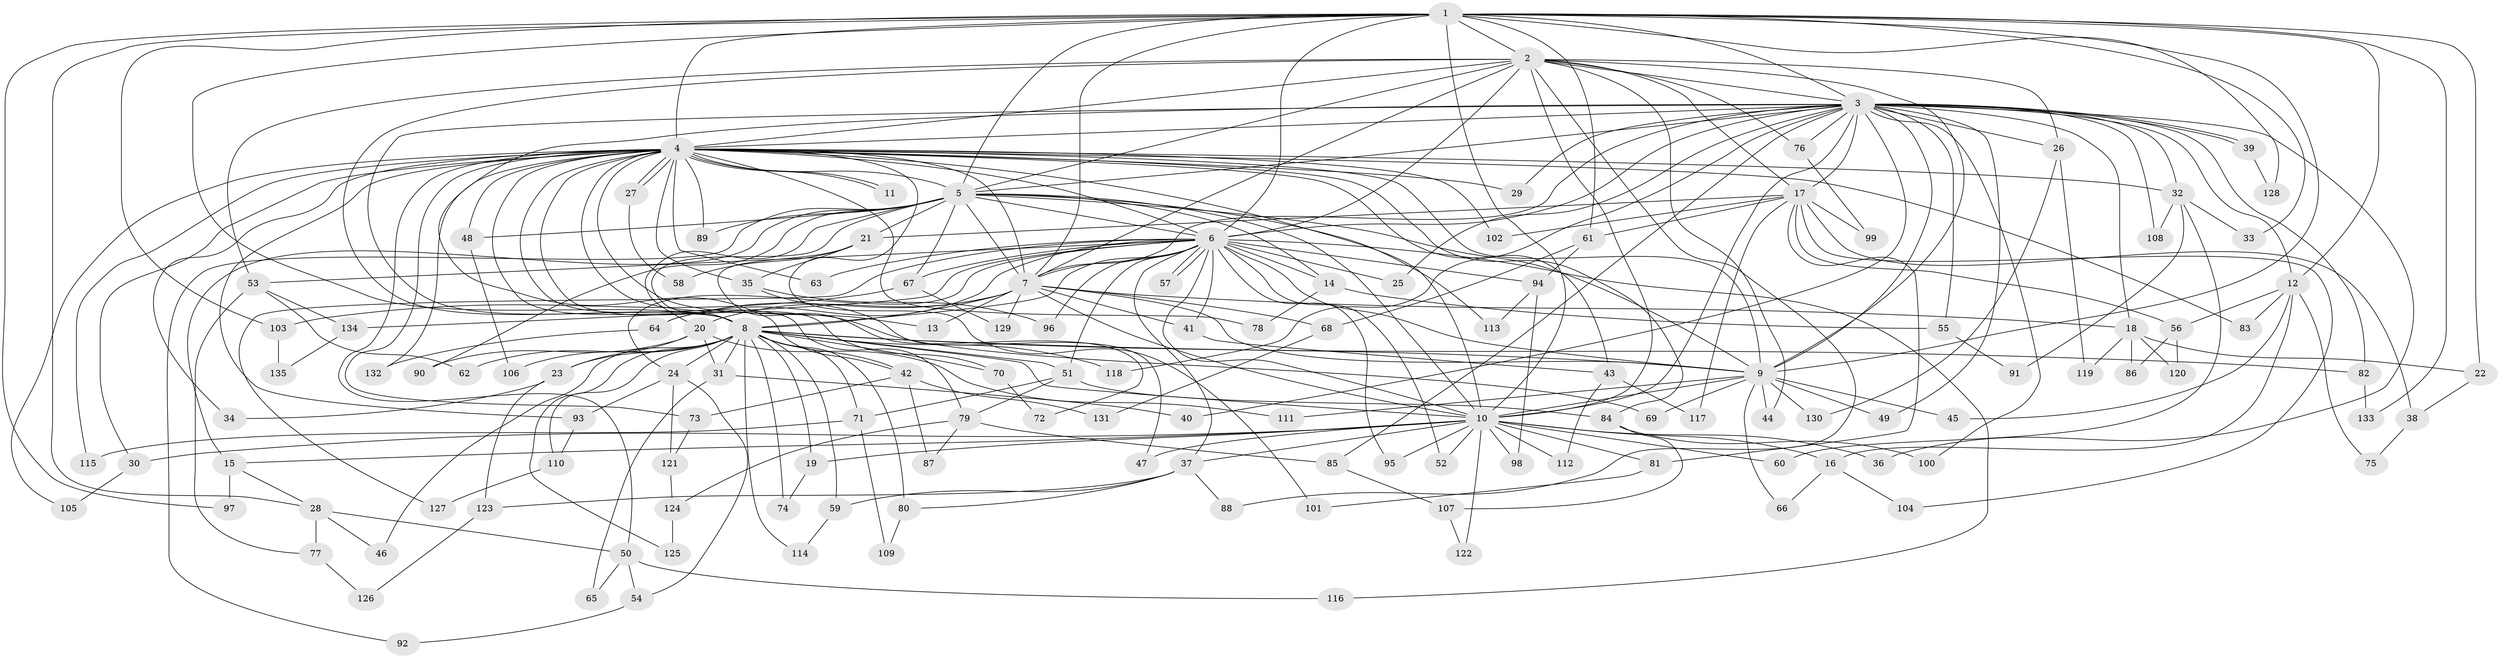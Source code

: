 // Generated by graph-tools (version 1.1) at 2025/01/03/09/25 03:01:27]
// undirected, 135 vertices, 295 edges
graph export_dot {
graph [start="1"]
  node [color=gray90,style=filled];
  1;
  2;
  3;
  4;
  5;
  6;
  7;
  8;
  9;
  10;
  11;
  12;
  13;
  14;
  15;
  16;
  17;
  18;
  19;
  20;
  21;
  22;
  23;
  24;
  25;
  26;
  27;
  28;
  29;
  30;
  31;
  32;
  33;
  34;
  35;
  36;
  37;
  38;
  39;
  40;
  41;
  42;
  43;
  44;
  45;
  46;
  47;
  48;
  49;
  50;
  51;
  52;
  53;
  54;
  55;
  56;
  57;
  58;
  59;
  60;
  61;
  62;
  63;
  64;
  65;
  66;
  67;
  68;
  69;
  70;
  71;
  72;
  73;
  74;
  75;
  76;
  77;
  78;
  79;
  80;
  81;
  82;
  83;
  84;
  85;
  86;
  87;
  88;
  89;
  90;
  91;
  92;
  93;
  94;
  95;
  96;
  97;
  98;
  99;
  100;
  101;
  102;
  103;
  104;
  105;
  106;
  107;
  108;
  109;
  110;
  111;
  112;
  113;
  114;
  115;
  116;
  117;
  118;
  119;
  120;
  121;
  122;
  123;
  124;
  125;
  126;
  127;
  128;
  129;
  130;
  131;
  132;
  133;
  134;
  135;
  1 -- 2;
  1 -- 3;
  1 -- 4;
  1 -- 5;
  1 -- 6;
  1 -- 7;
  1 -- 8;
  1 -- 9;
  1 -- 10;
  1 -- 12;
  1 -- 22;
  1 -- 28;
  1 -- 33;
  1 -- 61;
  1 -- 97;
  1 -- 103;
  1 -- 128;
  1 -- 133;
  2 -- 3;
  2 -- 4;
  2 -- 5;
  2 -- 6;
  2 -- 7;
  2 -- 8;
  2 -- 9;
  2 -- 10;
  2 -- 17;
  2 -- 26;
  2 -- 44;
  2 -- 53;
  2 -- 76;
  2 -- 88;
  3 -- 4;
  3 -- 5;
  3 -- 6;
  3 -- 7;
  3 -- 8;
  3 -- 9;
  3 -- 10;
  3 -- 12;
  3 -- 17;
  3 -- 18;
  3 -- 25;
  3 -- 26;
  3 -- 29;
  3 -- 32;
  3 -- 36;
  3 -- 39;
  3 -- 39;
  3 -- 40;
  3 -- 42;
  3 -- 49;
  3 -- 55;
  3 -- 76;
  3 -- 82;
  3 -- 85;
  3 -- 100;
  3 -- 108;
  3 -- 118;
  4 -- 5;
  4 -- 6;
  4 -- 7;
  4 -- 8;
  4 -- 9;
  4 -- 10;
  4 -- 11;
  4 -- 11;
  4 -- 13;
  4 -- 27;
  4 -- 27;
  4 -- 29;
  4 -- 30;
  4 -- 32;
  4 -- 34;
  4 -- 35;
  4 -- 43;
  4 -- 48;
  4 -- 50;
  4 -- 63;
  4 -- 69;
  4 -- 70;
  4 -- 73;
  4 -- 78;
  4 -- 79;
  4 -- 83;
  4 -- 84;
  4 -- 89;
  4 -- 93;
  4 -- 101;
  4 -- 102;
  4 -- 105;
  4 -- 115;
  4 -- 132;
  5 -- 6;
  5 -- 7;
  5 -- 8;
  5 -- 9;
  5 -- 10;
  5 -- 14;
  5 -- 15;
  5 -- 20;
  5 -- 21;
  5 -- 48;
  5 -- 67;
  5 -- 89;
  5 -- 90;
  5 -- 92;
  5 -- 113;
  6 -- 7;
  6 -- 8;
  6 -- 9;
  6 -- 10;
  6 -- 14;
  6 -- 24;
  6 -- 25;
  6 -- 37;
  6 -- 41;
  6 -- 51;
  6 -- 52;
  6 -- 53;
  6 -- 57;
  6 -- 57;
  6 -- 63;
  6 -- 64;
  6 -- 67;
  6 -- 94;
  6 -- 95;
  6 -- 96;
  6 -- 116;
  6 -- 127;
  6 -- 134;
  7 -- 8;
  7 -- 9;
  7 -- 10;
  7 -- 13;
  7 -- 18;
  7 -- 20;
  7 -- 41;
  7 -- 64;
  7 -- 68;
  7 -- 129;
  8 -- 9;
  8 -- 10;
  8 -- 19;
  8 -- 23;
  8 -- 24;
  8 -- 31;
  8 -- 42;
  8 -- 46;
  8 -- 51;
  8 -- 59;
  8 -- 62;
  8 -- 70;
  8 -- 71;
  8 -- 74;
  8 -- 80;
  8 -- 82;
  8 -- 106;
  8 -- 110;
  8 -- 114;
  8 -- 118;
  8 -- 125;
  9 -- 10;
  9 -- 44;
  9 -- 45;
  9 -- 49;
  9 -- 66;
  9 -- 69;
  9 -- 111;
  9 -- 130;
  10 -- 15;
  10 -- 16;
  10 -- 19;
  10 -- 30;
  10 -- 36;
  10 -- 37;
  10 -- 47;
  10 -- 52;
  10 -- 60;
  10 -- 81;
  10 -- 95;
  10 -- 98;
  10 -- 112;
  10 -- 122;
  12 -- 16;
  12 -- 45;
  12 -- 56;
  12 -- 75;
  12 -- 83;
  14 -- 55;
  14 -- 78;
  15 -- 28;
  15 -- 97;
  16 -- 66;
  16 -- 104;
  17 -- 21;
  17 -- 38;
  17 -- 56;
  17 -- 61;
  17 -- 81;
  17 -- 99;
  17 -- 102;
  17 -- 104;
  17 -- 117;
  18 -- 22;
  18 -- 86;
  18 -- 119;
  18 -- 120;
  19 -- 74;
  20 -- 23;
  20 -- 31;
  20 -- 90;
  20 -- 111;
  21 -- 35;
  21 -- 58;
  21 -- 72;
  22 -- 38;
  23 -- 34;
  23 -- 123;
  24 -- 54;
  24 -- 93;
  24 -- 121;
  26 -- 119;
  26 -- 130;
  27 -- 58;
  28 -- 46;
  28 -- 50;
  28 -- 77;
  30 -- 105;
  31 -- 40;
  31 -- 65;
  32 -- 33;
  32 -- 60;
  32 -- 91;
  32 -- 108;
  35 -- 47;
  35 -- 96;
  37 -- 59;
  37 -- 80;
  37 -- 88;
  37 -- 123;
  38 -- 75;
  39 -- 128;
  41 -- 43;
  42 -- 73;
  42 -- 87;
  42 -- 131;
  43 -- 112;
  43 -- 117;
  48 -- 106;
  50 -- 54;
  50 -- 65;
  50 -- 116;
  51 -- 71;
  51 -- 79;
  51 -- 84;
  53 -- 62;
  53 -- 77;
  53 -- 134;
  54 -- 92;
  55 -- 91;
  56 -- 86;
  56 -- 120;
  59 -- 114;
  61 -- 68;
  61 -- 94;
  64 -- 132;
  67 -- 103;
  67 -- 129;
  68 -- 131;
  70 -- 72;
  71 -- 109;
  71 -- 115;
  73 -- 121;
  76 -- 99;
  77 -- 126;
  79 -- 85;
  79 -- 87;
  79 -- 124;
  80 -- 109;
  81 -- 101;
  82 -- 133;
  84 -- 100;
  84 -- 107;
  85 -- 107;
  93 -- 110;
  94 -- 98;
  94 -- 113;
  103 -- 135;
  107 -- 122;
  110 -- 127;
  121 -- 124;
  123 -- 126;
  124 -- 125;
  134 -- 135;
}
